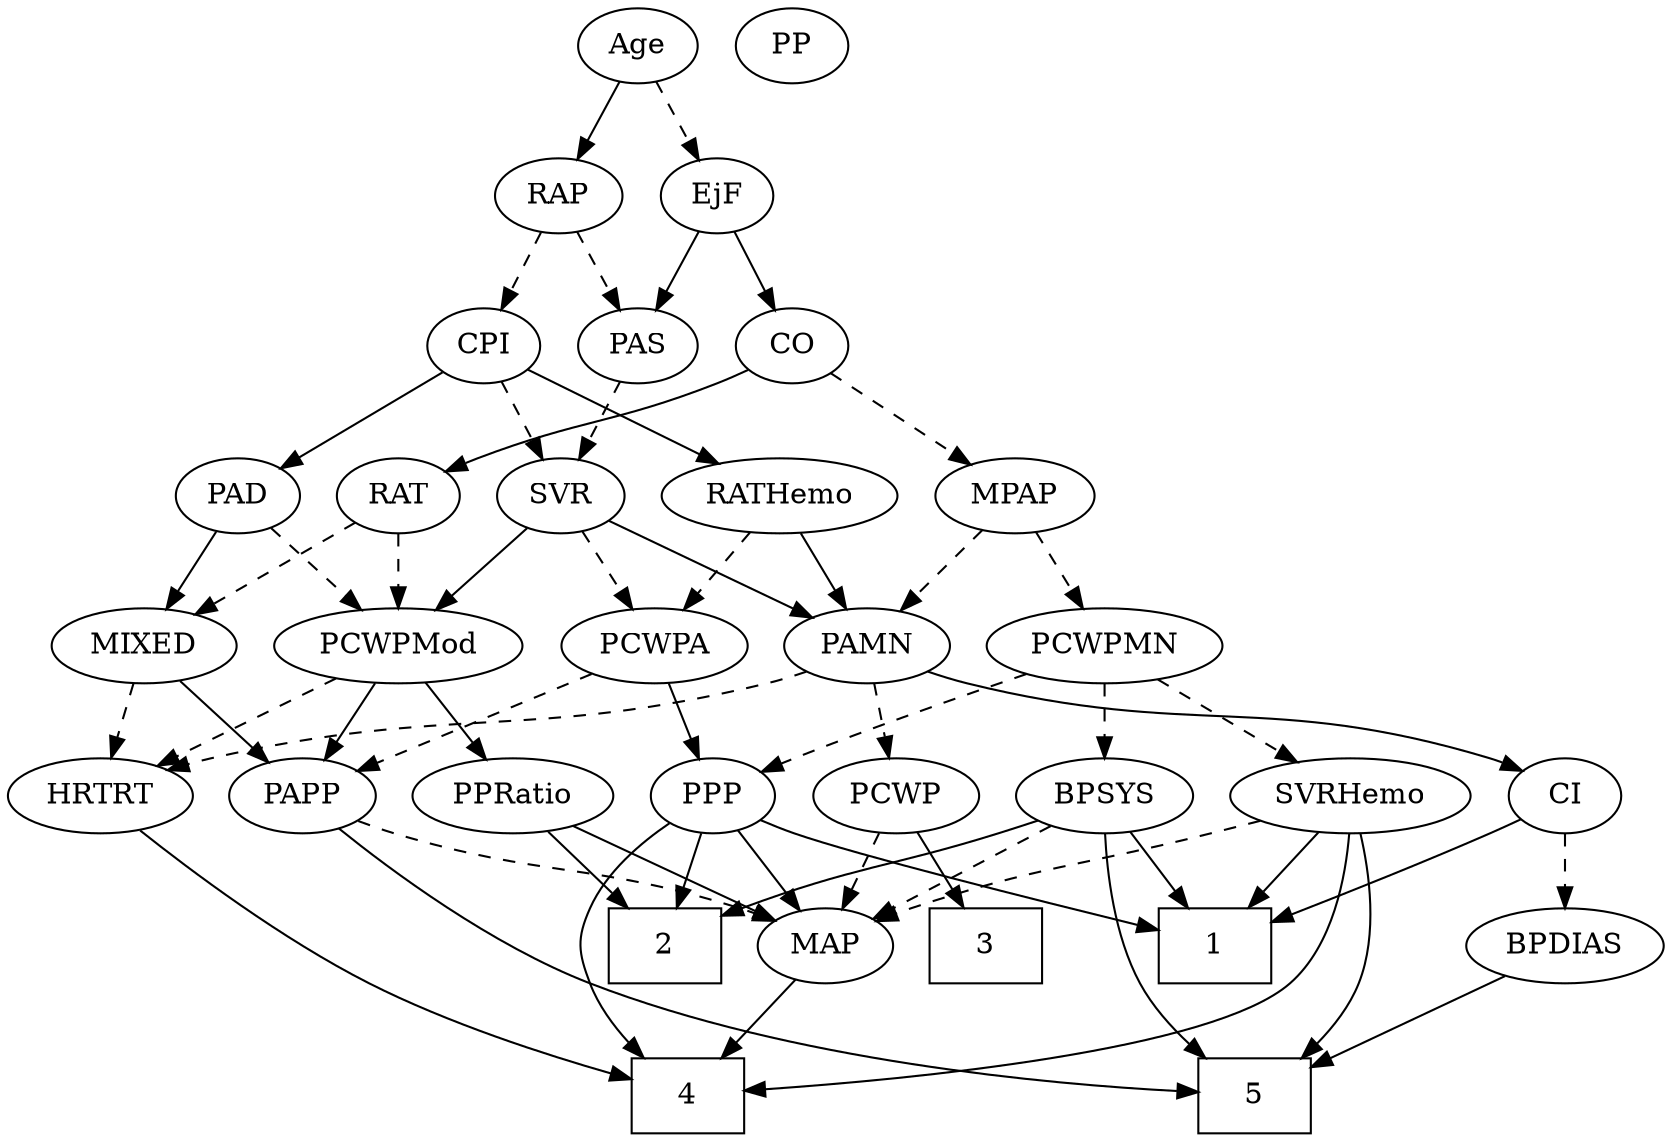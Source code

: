 strict digraph {
	graph [bb="0,0,716.89,540"];
	node [label="\N"];
	1	[height=0.5,
		pos="511.65,90",
		shape=box,
		width=0.75];
	2	[height=0.5,
		pos="249.65,90",
		shape=box,
		width=0.75];
	3	[height=0.5,
		pos="401.65,90",
		shape=box,
		width=0.75];
	4	[height=0.5,
		pos="260.65,18",
		shape=box,
		width=0.75];
	5	[height=0.5,
		pos="530.65,18",
		shape=box,
		width=0.75];
	Age	[height=0.5,
		pos="269.65,522",
		width=0.75];
	EjF	[height=0.5,
		pos="306.65,450",
		width=0.75];
	Age -> EjF	[pos="e,298.11,467.15 278.23,504.76 282.71,496.28 288.3,485.71 293.33,476.2",
		style=dashed];
	RAP	[height=0.5,
		pos="233.65,450",
		width=0.77632];
	Age -> RAP	[pos="e,242.2,467.63 261.3,504.76 257,496.4 251.65,486.02 246.82,476.61",
		style=solid];
	CO	[height=0.5,
		pos="342.65,378",
		width=0.75];
	EjF -> CO	[pos="e,334.34,395.15 315,432.76 319.36,424.28 324.79,413.71 329.69,404.2",
		style=solid];
	PAS	[height=0.5,
		pos="270.65,378",
		width=0.75];
	EjF -> PAS	[pos="e,278.95,395.15 298.3,432.76 293.93,424.28 288.5,413.71 283.61,404.2",
		style=solid];
	RAP -> PAS	[pos="e,262.11,395.15 242.23,432.76 246.71,424.28 252.3,413.71 257.33,404.2",
		style=dashed];
	CPI	[height=0.5,
		pos="198.65,378",
		width=0.75];
	RAP -> CPI	[pos="e,206.96,395.63 225.53,432.76 221.35,424.4 216.15,414.02 211.45,404.61",
		style=dashed];
	MIXED	[height=0.5,
		pos="51.646,234",
		width=1.1193];
	PAPP	[height=0.5,
		pos="128.65,162",
		width=0.88464];
	MIXED -> PAPP	[pos="e,112.4,177.77 68.735,217.46 79.319,207.84 93.068,195.34 104.72,184.75",
		style=solid];
	HRTRT	[height=0.5,
		pos="39.646,162",
		width=1.1013];
	MIXED -> HRTRT	[pos="e,42.579,180.1 48.68,215.7 47.358,207.98 45.769,198.71 44.294,190.11",
		style=dashed];
	MPAP	[height=0.5,
		pos="431.65,306",
		width=0.97491];
	PAMN	[height=0.5,
		pos="369.65,234",
		width=1.011];
	MPAP -> PAMN	[pos="e,383.66,250.82 417.58,289.12 409.57,280.08 399.39,268.58 390.47,258.52",
		style=dashed];
	PCWPMN	[height=0.5,
		pos="473.65,234",
		width=1.3902];
	MPAP -> PCWPMN	[pos="e,463.47,251.96 441.6,288.41 446.55,280.16 452.64,270.01 458.18,260.78",
		style=dashed];
	BPSYS	[height=0.5,
		pos="473.65,162",
		width=1.0471];
	BPSYS -> 1	[pos="e,502.18,108.45 482.65,144.41 487.02,136.37 492.37,126.51 497.28,117.47",
		style=solid];
	BPSYS -> 2	[pos="e,276.93,104.55 444.96,150.13 438.95,147.99 432.62,145.84 426.65,144 367.73,125.87 348.31,129.5 286.39,107.92",
		style=solid];
	BPSYS -> 5	[pos="e,505.41,36.106 470.29,143.77 467.51,125.21 465.47,95.214 475.65,72 480.51,60.916 488.89,50.999 497.67,42.826",
		style=solid];
	MAP	[height=0.5,
		pos="325.65,90",
		width=0.84854];
	BPSYS -> MAP	[pos="e,348.7,101.9 447.87,148.81 422.83,136.96 384.74,118.95 357.75,106.18",
		style=dashed];
	PAD	[height=0.5,
		pos="87.646,306",
		width=0.79437];
	PAD -> MIXED	[pos="e,60.201,251.63 79.297,288.76 74.997,280.4 69.655,270.02 64.815,260.61",
		style=solid];
	PCWPMod	[height=0.5,
		pos="161.65,234",
		width=1.4443];
	PAD -> PCWPMod	[pos="e,144.52,251.2 102.98,290.5 112.82,281.19 125.81,268.9 137.07,258.25",
		style=dashed];
	CO -> MPAP	[pos="e,413.14,321.56 359.39,363.83 372.3,353.68 390.41,339.43 405.27,327.74",
		style=dashed];
	RAT	[height=0.5,
		pos="161.65,306",
		width=0.75827];
	CO -> RAT	[pos="e,182.78,317.5 321.52,366.5 316.68,364.24 311.52,361.95 306.65,360 259.27,341.07 245.02,342.93 197.65,324 195.82,323.27 193.95,322.49 \
192.07,321.68",
		style=solid];
	SVR	[height=0.5,
		pos="234.65,306",
		width=0.77632];
	PAS -> SVR	[pos="e,243.2,323.63 262.3,360.76 258,352.4 252.65,342.02 247.82,332.61",
		style=dashed];
	PCWP	[height=0.5,
		pos="382.65,162",
		width=0.97491];
	PAMN -> PCWP	[pos="e,379.44,180.28 372.79,216.05 374.23,208.35 375.96,199.03 377.56,190.36",
		style=dashed];
	CI	[height=0.5,
		pos="674.65,162",
		width=0.75];
	PAMN -> CI	[pos="e,654.11,173.91 396.96,221.68 402.73,219.57 408.84,217.55 414.65,216 512.08,190.05 542.32,209.82 638.65,180 640.58,179.4 642.54,\
178.72 644.49,177.98",
		style=solid];
	PAMN -> HRTRT	[pos="e,68.823,174.32 342.82,221.81 336.91,219.65 330.63,217.56 324.65,216 221.58,189.02 190.99,205.9 87.646,180 84.656,179.25 81.589,\
178.39 78.523,177.46",
		style=dashed];
	RATHemo	[height=0.5,
		pos="329.65,306",
		width=1.3721];
	RATHemo -> PAMN	[pos="e,360.05,251.79 339.33,288.05 344.05,279.8 349.82,269.7 355.05,260.54",
		style=solid];
	PCWPA	[height=0.5,
		pos="273.65,234",
		width=1.1555];
	RATHemo -> PCWPA	[pos="e,286.82,251.47 316.38,288.41 309.47,279.78 300.9,269.06 293.24,259.5",
		style=dashed];
	CPI -> PAD	[pos="e,107.22,319.35 179.56,364.97 162.04,353.92 135.85,337.4 115.9,324.82",
		style=solid];
	CPI -> RATHemo	[pos="e,302.98,321.25 219.12,366.06 239.15,355.36 270.08,338.83 294.13,325.98",
		style=solid];
	CPI -> SVR	[pos="e,226.09,323.63 207,360.76 211.3,352.4 216.64,342.02 221.48,332.61",
		style=dashed];
	RAT -> MIXED	[pos="e,73.998,249.22 142.49,292.81 125.94,282.28 101.72,266.87 82.457,254.61",
		style=dashed];
	RAT -> PCWPMod	[pos="e,161.65,252.1 161.65,287.7 161.65,279.98 161.65,270.71 161.65,262.11",
		style=dashed];
	SVR -> PAMN	[pos="e,345.51,247.51 255.74,294.06 277.31,282.88 311.13,265.34 336.32,252.28",
		style=solid];
	SVR -> PCWPMod	[pos="e,178.54,251.2 219.52,290.5 209.82,281.19 197,268.9 185.89,258.25",
		style=solid];
	SVR -> PCWPA	[pos="e,264.38,251.63 243.69,288.76 248.35,280.4 254.14,270.02 259.38,260.61",
		style=dashed];
	PPRatio	[height=0.5,
		pos="217.65,162",
		width=1.1013];
	PCWPMod -> PPRatio	[pos="e,204.47,179.47 174.92,216.41 181.82,207.78 190.4,197.06 198.05,187.5",
		style=solid];
	PCWPMod -> PAPP	[pos="e,136.56,179.79 153.66,216.05 149.85,207.97 145.2,198.12 140.96,189.11",
		style=solid];
	PCWPMod -> HRTRT	[pos="e,63.53,176.7 136.07,218.33 117.53,207.69 92.307,193.22 72.308,181.74",
		style=dashed];
	PPP	[height=0.5,
		pos="302.65,162",
		width=0.75];
	PCWPA -> PPP	[pos="e,295.69,179.79 280.67,216.05 284.01,207.97 288.1,198.12 291.83,189.11",
		style=solid];
	PCWPA -> PAPP	[pos="e,152.08,174.31 246.71,220 222.5,208.31 186.87,191.11 161.09,178.66",
		style=dashed];
	PCWPMN -> BPSYS	[pos="e,473.65,180.1 473.65,215.7 473.65,207.98 473.65,198.71 473.65,190.11",
		style=dashed];
	SVRHemo	[height=0.5,
		pos="579.65,162",
		width=1.3902];
	PCWPMN -> SVRHemo	[pos="e,556.69,178.16 496.65,217.81 511.65,207.9 531.43,194.84 547.92,183.95",
		style=dashed];
	PCWPMN -> PPP	[pos="e,323.86,173.31 440.1,220.55 412.63,210.18 372.86,194.77 338.65,180 336.84,179.22 334.99,178.4 333.12,177.56",
		style=dashed];
	SVRHemo -> 1	[pos="e,528.28,108.12 563.87,144.76 555.45,136.1 544.92,125.25 535.51,115.57",
		style=solid];
	SVRHemo -> 4	[pos="e,287.89,20.625 578.44,143.73 576.05,123.39 568.92,90.07 547.65,72 510.45,40.41 366.76,26.353 297.88,21.329",
		style=solid];
	SVRHemo -> 5	[pos="e,553.24,36.037 583.57,143.9 586.96,125.45 590,95.552 580.65,72 576.36,61.199 568.7,51.324 560.66,43.102",
		style=solid];
	SVRHemo -> MAP	[pos="e,349.08,101.76 542.27,149.91 535.11,147.88 527.66,145.82 520.65,144 452.2,126.2 432.89,129.91 365.65,108 363.26,107.22 360.82,106.36 \
358.38,105.45",
		style=dashed];
	BPDIAS	[height=0.5,
		pos="674.65,90",
		width=1.1735];
	BPDIAS -> 5	[pos="e,557.74,32.17 647.9,75.998 625.11,64.919 592.15,48.895 566.97,36.657",
		style=solid];
	MAP -> 4	[pos="e,276.55,36.127 311.54,73.811 303.33,64.967 292.78,53.607 283.42,43.525",
		style=solid];
	PP	[height=0.5,
		pos="341.65,522",
		width=0.75];
	PPP -> 1	[pos="e,484.57,97.996 323.75,150.42 328.58,148.16 333.75,145.9 338.65,144 384.64,126.2 439.29,110.3 474.68,100.66",
		style=solid];
	PPP -> 2	[pos="e,262.87,108.46 290.88,145.46 284.47,136.99 276.36,126.29 269.04,116.61",
		style=solid];
	PPP -> 4	[pos="e,239.38,36.299 281.86,150.03 256.78,136.59 217.49,114.76 213.65,108 205.74,94.09 207.97,86.959 213.65,72 217.61,61.544 224.69,51.829 \
232.17,43.647",
		style=solid];
	PPP -> MAP	[pos="e,320.13,107.79 308.21,144.05 310.84,136.06 314.04,126.33 316.97,117.4",
		style=solid];
	PPRatio -> 2	[pos="e,241.75,108.28 225.39,144.05 229.03,136.09 233.46,126.41 237.53,117.51",
		style=solid];
	PPRatio -> MAP	[pos="e,305.64,103.96 239.5,146.83 256.13,136.05 279.16,121.13 297.23,109.42",
		style=solid];
	PCWP -> 3	[pos="e,396.96,108.28 387.25,144.05 389.36,136.26 391.92,126.82 394.3,118.08",
		style=solid];
	PCWP -> MAP	[pos="e,338.53,106.82 369.71,145.12 362.42,136.17 353.18,124.81 345.04,114.81",
		style=dashed];
	CI -> 1	[pos="e,539.05,102.01 653.4,150.77 648.57,148.5 643.45,146.13 638.65,144 608.45,130.58 573.8,116.19 548.34,105.79",
		style=solid];
	CI -> BPDIAS	[pos="e,674.65,108.1 674.65,143.7 674.65,135.98 674.65,126.71 674.65,118.11",
		style=dashed];
	PAPP -> 5	[pos="e,503.44,21.33 139.11,144.81 153.33,124.26 180.79,89.399 213.65,72 261.7,46.551 420.35,29.13 493.32,22.266",
		style=solid];
	PAPP -> MAP	[pos="e,301.69,101.66 153.03,150.17 158.15,148.02 163.54,145.86 168.65,144 219.75,125.33 234.54,126.67 285.65,108 287.86,107.19 290.13,\
106.33 292.4,105.43",
		style=dashed];
	HRTRT -> 4	[pos="e,233.57,26.35 52.253,144.89 68.23,125.38 97.465,92.59 128.65,72 158.29,52.427 196.29,38.117 223.9,29.335",
		style=solid];
}

